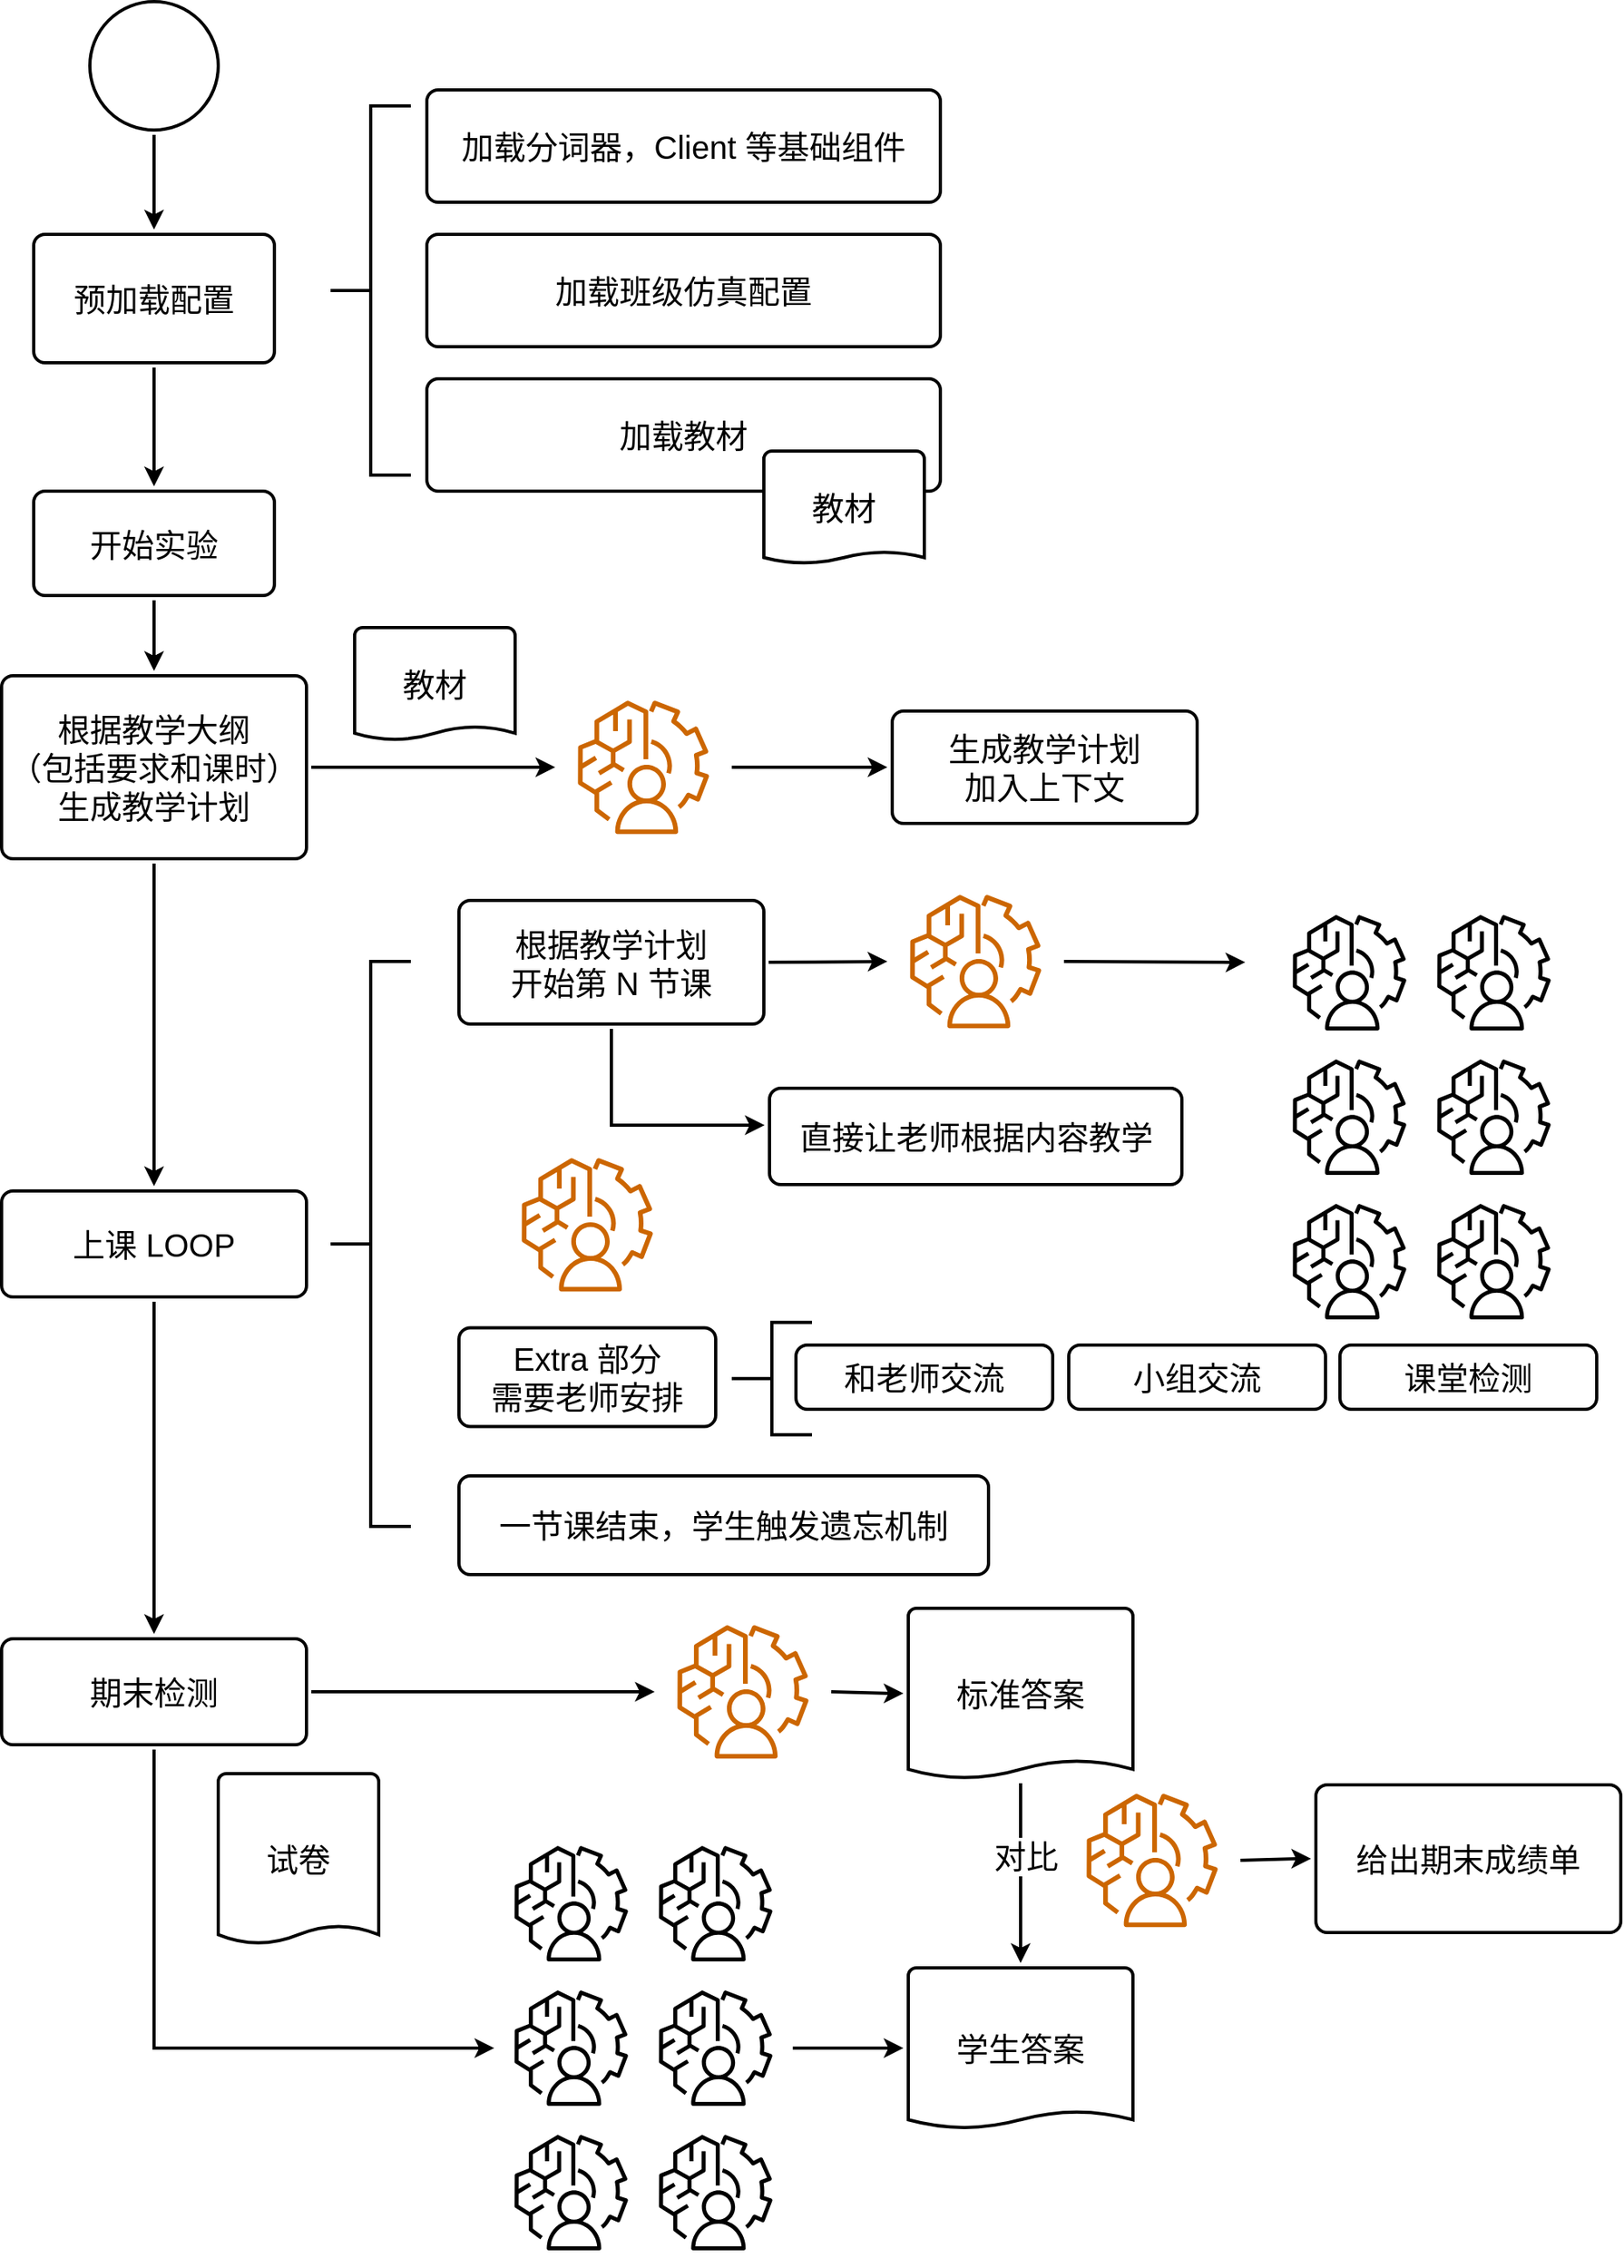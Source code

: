 <mxfile version="22.1.18" type="device">
  <diagram name="第 1 页" id="iH95evtD5dtVo_yYeKKy">
    <mxGraphModel dx="1108" dy="801" grid="1" gridSize="10" guides="1" tooltips="1" connect="1" arrows="1" fold="1" page="1" pageScale="1" pageWidth="1169" pageHeight="827" math="0" shadow="0">
      <root>
        <mxCell id="0" />
        <mxCell id="1" parent="0" />
        <mxCell id="dyWS5yzhuGQDWEe8rG2y-11" value="" style="edgeStyle=orthogonalEdgeStyle;shape=connector;rounded=0;jumpStyle=arc;orthogonalLoop=1;jettySize=auto;html=1;labelBackgroundColor=default;strokeColor=default;strokeWidth=2;align=center;verticalAlign=middle;fontFamily=Helvetica;fontSize=20;fontColor=default;endArrow=classic;sourcePerimeterSpacing=3;targetPerimeterSpacing=3;" parent="1" source="dyWS5yzhuGQDWEe8rG2y-2" target="dyWS5yzhuGQDWEe8rG2y-10" edge="1">
          <mxGeometry relative="1" as="geometry" />
        </mxCell>
        <mxCell id="dyWS5yzhuGQDWEe8rG2y-2" value="预加载配置" style="rounded=1;whiteSpace=wrap;html=1;absoluteArcSize=1;arcSize=14;strokeWidth=2;fontSize=20;" parent="1" vertex="1">
          <mxGeometry x="195" y="295" width="150" height="80" as="geometry" />
        </mxCell>
        <mxCell id="dyWS5yzhuGQDWEe8rG2y-9" style="rounded=0;orthogonalLoop=1;jettySize=auto;html=1;fontFamily=Helvetica;fontSize=20;fontColor=default;targetPerimeterSpacing=3;sourcePerimeterSpacing=3;strokeWidth=2;jumpStyle=arc;edgeStyle=orthogonalEdgeStyle;" parent="1" source="dyWS5yzhuGQDWEe8rG2y-3" target="dyWS5yzhuGQDWEe8rG2y-2" edge="1">
          <mxGeometry relative="1" as="geometry" />
        </mxCell>
        <mxCell id="dyWS5yzhuGQDWEe8rG2y-3" value="" style="strokeWidth=2;html=1;shape=mxgraph.flowchart.start_2;whiteSpace=wrap;rounded=1;strokeColor=default;align=center;verticalAlign=middle;fontFamily=Helvetica;fontSize=20;fontColor=default;fillColor=default;" parent="1" vertex="1">
          <mxGeometry x="230" y="150" width="80" height="80" as="geometry" />
        </mxCell>
        <mxCell id="dyWS5yzhuGQDWEe8rG2y-4" value="" style="strokeWidth=2;html=1;shape=mxgraph.flowchart.annotation_2;align=left;labelPosition=right;pointerEvents=1;rounded=1;strokeColor=default;verticalAlign=middle;fontFamily=Helvetica;fontSize=20;fontColor=default;fillColor=default;" parent="1" vertex="1">
          <mxGeometry x="380" y="215" width="50" height="230" as="geometry" />
        </mxCell>
        <mxCell id="dyWS5yzhuGQDWEe8rG2y-6" value="加载分词器，Client 等基础组件" style="rounded=1;whiteSpace=wrap;html=1;absoluteArcSize=1;arcSize=14;strokeWidth=2;strokeColor=default;align=center;verticalAlign=middle;fontFamily=Helvetica;fontSize=20;fontColor=default;fillColor=default;" parent="1" vertex="1">
          <mxGeometry x="440" y="205" width="320" height="70" as="geometry" />
        </mxCell>
        <mxCell id="dyWS5yzhuGQDWEe8rG2y-7" value="加载班级仿真配置" style="rounded=1;whiteSpace=wrap;html=1;absoluteArcSize=1;arcSize=14;strokeWidth=2;strokeColor=default;align=center;verticalAlign=middle;fontFamily=Helvetica;fontSize=20;fontColor=default;fillColor=default;" parent="1" vertex="1">
          <mxGeometry x="440" y="295" width="320" height="70" as="geometry" />
        </mxCell>
        <mxCell id="dyWS5yzhuGQDWEe8rG2y-8" value="加载教材" style="rounded=1;whiteSpace=wrap;html=1;absoluteArcSize=1;arcSize=14;strokeWidth=2;strokeColor=default;align=center;verticalAlign=middle;fontFamily=Helvetica;fontSize=20;fontColor=default;fillColor=default;" parent="1" vertex="1">
          <mxGeometry x="440" y="385" width="320" height="70" as="geometry" />
        </mxCell>
        <mxCell id="dyWS5yzhuGQDWEe8rG2y-23" style="edgeStyle=orthogonalEdgeStyle;shape=connector;rounded=0;jumpStyle=arc;orthogonalLoop=1;jettySize=auto;html=1;labelBackgroundColor=default;strokeColor=default;strokeWidth=2;align=center;verticalAlign=middle;fontFamily=Helvetica;fontSize=20;fontColor=default;endArrow=classic;sourcePerimeterSpacing=3;targetPerimeterSpacing=3;" parent="1" source="dyWS5yzhuGQDWEe8rG2y-10" target="dyWS5yzhuGQDWEe8rG2y-20" edge="1">
          <mxGeometry relative="1" as="geometry" />
        </mxCell>
        <mxCell id="dyWS5yzhuGQDWEe8rG2y-10" value="开始实验" style="rounded=1;whiteSpace=wrap;html=1;absoluteArcSize=1;arcSize=14;strokeWidth=2;fontSize=20;" parent="1" vertex="1">
          <mxGeometry x="195" y="455" width="150" height="65" as="geometry" />
        </mxCell>
        <mxCell id="dyWS5yzhuGQDWEe8rG2y-33" style="edgeStyle=orthogonalEdgeStyle;shape=connector;rounded=0;jumpStyle=arc;orthogonalLoop=1;jettySize=auto;html=1;labelBackgroundColor=default;strokeColor=default;strokeWidth=2;align=center;verticalAlign=middle;fontFamily=Helvetica;fontSize=20;fontColor=default;endArrow=classic;sourcePerimeterSpacing=3;targetPerimeterSpacing=3;" parent="1" source="dyWS5yzhuGQDWEe8rG2y-13" target="dyWS5yzhuGQDWEe8rG2y-32" edge="1">
          <mxGeometry relative="1" as="geometry" />
        </mxCell>
        <mxCell id="dyWS5yzhuGQDWEe8rG2y-13" value="" style="sketch=0;points=[[0,0,0],[0.25,0,0],[0.5,0,0],[0.75,0,0],[1,0,0],[0,1,0],[0.25,1,0],[0.5,1,0],[0.75,1,0],[1,1,0],[0,0.25,0],[0,0.5,0],[0,0.75,0],[1,0.25,0],[1,0.5,0],[1,0.75,0]];outlineConnect=0;fillColor=none;strokeColor=#CC6600;dashed=0;verticalLabelPosition=bottom;verticalAlign=top;align=center;html=1;fontSize=12;fontStyle=0;aspect=fixed;shape=mxgraph.aws4.resourceIcon;resIcon=mxgraph.aws4.augmented_ai;rounded=1;strokeWidth=2;fontFamily=Helvetica;" parent="1" vertex="1">
          <mxGeometry x="523" y="575" width="104" height="104" as="geometry" />
        </mxCell>
        <mxCell id="dyWS5yzhuGQDWEe8rG2y-15" value="教材" style="strokeWidth=2;html=1;shape=mxgraph.flowchart.document2;whiteSpace=wrap;size=0.12;rounded=1;strokeColor=default;align=center;verticalAlign=middle;fontFamily=Helvetica;fontSize=20;fontColor=default;fillColor=default;" parent="1" vertex="1">
          <mxGeometry x="395" y="540" width="100" height="70" as="geometry" />
        </mxCell>
        <mxCell id="dyWS5yzhuGQDWEe8rG2y-22" style="edgeStyle=orthogonalEdgeStyle;shape=connector;rounded=0;jumpStyle=arc;orthogonalLoop=1;jettySize=auto;html=1;labelBackgroundColor=default;strokeColor=default;strokeWidth=2;align=center;verticalAlign=middle;fontFamily=Helvetica;fontSize=20;fontColor=default;endArrow=classic;sourcePerimeterSpacing=3;targetPerimeterSpacing=3;" parent="1" source="dyWS5yzhuGQDWEe8rG2y-20" target="dyWS5yzhuGQDWEe8rG2y-13" edge="1">
          <mxGeometry relative="1" as="geometry" />
        </mxCell>
        <mxCell id="dyWS5yzhuGQDWEe8rG2y-26" value="" style="edgeStyle=orthogonalEdgeStyle;shape=connector;rounded=0;jumpStyle=arc;orthogonalLoop=1;jettySize=auto;html=1;labelBackgroundColor=default;strokeColor=default;strokeWidth=2;align=center;verticalAlign=middle;fontFamily=Helvetica;fontSize=20;fontColor=default;endArrow=classic;sourcePerimeterSpacing=3;targetPerimeterSpacing=3;" parent="1" source="dyWS5yzhuGQDWEe8rG2y-20" target="dyWS5yzhuGQDWEe8rG2y-25" edge="1">
          <mxGeometry relative="1" as="geometry" />
        </mxCell>
        <mxCell id="dyWS5yzhuGQDWEe8rG2y-20" value="根据教学大纲&lt;br&gt;（包括要求和课时）&lt;br&gt;生成教学计划" style="rounded=1;whiteSpace=wrap;html=1;absoluteArcSize=1;arcSize=14;strokeWidth=2;strokeColor=default;align=center;verticalAlign=middle;fontFamily=Helvetica;fontSize=20;fontColor=default;fillColor=default;" parent="1" vertex="1">
          <mxGeometry x="175" y="570" width="190" height="114" as="geometry" />
        </mxCell>
        <mxCell id="6iIc9aid8laGkIni6SoQ-16" value="" style="edgeStyle=orthogonalEdgeStyle;shape=connector;rounded=0;jumpStyle=arc;orthogonalLoop=1;jettySize=auto;html=1;labelBackgroundColor=default;strokeColor=default;strokeWidth=2;align=center;verticalAlign=middle;fontFamily=Helvetica;fontSize=20;fontColor=default;endArrow=classic;sourcePerimeterSpacing=3;targetPerimeterSpacing=3;" edge="1" parent="1" source="dyWS5yzhuGQDWEe8rG2y-25" target="6iIc9aid8laGkIni6SoQ-15">
          <mxGeometry relative="1" as="geometry" />
        </mxCell>
        <mxCell id="dyWS5yzhuGQDWEe8rG2y-25" value="上课 LOOP" style="rounded=1;whiteSpace=wrap;html=1;absoluteArcSize=1;arcSize=14;strokeWidth=2;strokeColor=default;align=center;verticalAlign=middle;fontFamily=Helvetica;fontSize=20;fontColor=default;fillColor=default;" parent="1" vertex="1">
          <mxGeometry x="175" y="891" width="190" height="66" as="geometry" />
        </mxCell>
        <mxCell id="dyWS5yzhuGQDWEe8rG2y-27" value="教材" style="strokeWidth=2;html=1;shape=mxgraph.flowchart.document2;whiteSpace=wrap;size=0.103;rounded=1;strokeColor=default;align=center;verticalAlign=middle;fontFamily=Helvetica;fontSize=20;fontColor=default;fillColor=default;" parent="1" vertex="1">
          <mxGeometry x="650" y="430" width="100" height="70" as="geometry" />
        </mxCell>
        <mxCell id="dyWS5yzhuGQDWEe8rG2y-28" value="" style="strokeWidth=2;html=1;shape=mxgraph.flowchart.annotation_2;align=left;labelPosition=right;pointerEvents=1;rounded=1;strokeColor=default;verticalAlign=middle;fontFamily=Helvetica;fontSize=20;fontColor=default;fillColor=default;" parent="1" vertex="1">
          <mxGeometry x="380" y="748" width="50" height="352" as="geometry" />
        </mxCell>
        <mxCell id="dyWS5yzhuGQDWEe8rG2y-41" style="edgeStyle=orthogonalEdgeStyle;shape=connector;rounded=0;jumpStyle=arc;orthogonalLoop=1;jettySize=auto;html=1;labelBackgroundColor=default;strokeColor=default;strokeWidth=2;align=center;verticalAlign=middle;fontFamily=Helvetica;fontSize=20;fontColor=default;endArrow=classic;sourcePerimeterSpacing=3;targetPerimeterSpacing=3;" parent="1" source="dyWS5yzhuGQDWEe8rG2y-42" edge="1">
          <mxGeometry relative="1" as="geometry">
            <mxPoint x="950" y="748.5" as="targetPoint" />
            <mxPoint x="817" y="748" as="sourcePoint" />
          </mxGeometry>
        </mxCell>
        <mxCell id="dyWS5yzhuGQDWEe8rG2y-34" style="edgeStyle=orthogonalEdgeStyle;shape=connector;rounded=0;jumpStyle=arc;orthogonalLoop=1;jettySize=auto;html=1;labelBackgroundColor=default;strokeColor=default;strokeWidth=2;align=center;verticalAlign=middle;fontFamily=Helvetica;fontSize=20;fontColor=default;endArrow=classic;sourcePerimeterSpacing=3;targetPerimeterSpacing=3;" parent="1" source="dyWS5yzhuGQDWEe8rG2y-31" target="dyWS5yzhuGQDWEe8rG2y-42" edge="1">
          <mxGeometry relative="1" as="geometry">
            <mxPoint x="707" y="748" as="targetPoint" />
          </mxGeometry>
        </mxCell>
        <mxCell id="6iIc9aid8laGkIni6SoQ-2" style="edgeStyle=orthogonalEdgeStyle;shape=connector;rounded=0;jumpStyle=arc;orthogonalLoop=1;jettySize=auto;html=1;labelBackgroundColor=default;strokeColor=default;strokeWidth=2;align=center;verticalAlign=middle;fontFamily=Helvetica;fontSize=20;fontColor=default;endArrow=classic;sourcePerimeterSpacing=3;targetPerimeterSpacing=3;" edge="1" parent="1" source="dyWS5yzhuGQDWEe8rG2y-31" target="dyWS5yzhuGQDWEe8rG2y-44">
          <mxGeometry relative="1" as="geometry">
            <Array as="points">
              <mxPoint x="555" y="850" />
            </Array>
          </mxGeometry>
        </mxCell>
        <mxCell id="dyWS5yzhuGQDWEe8rG2y-31" value="根据教学计划&lt;br&gt;开始第 N 节课" style="rounded=1;whiteSpace=wrap;html=1;absoluteArcSize=1;arcSize=14;strokeWidth=2;strokeColor=default;align=center;verticalAlign=middle;fontFamily=Helvetica;fontSize=20;fontColor=default;fillColor=default;" parent="1" vertex="1">
          <mxGeometry x="460" y="710" width="190" height="77" as="geometry" />
        </mxCell>
        <mxCell id="dyWS5yzhuGQDWEe8rG2y-32" value="生成教学计划&lt;br&gt;加入上下文" style="rounded=1;whiteSpace=wrap;html=1;absoluteArcSize=1;arcSize=14;strokeWidth=2;strokeColor=default;align=center;verticalAlign=middle;fontFamily=Helvetica;fontSize=20;fontColor=default;fillColor=default;" parent="1" vertex="1">
          <mxGeometry x="730" y="592" width="190" height="70" as="geometry" />
        </mxCell>
        <mxCell id="dyWS5yzhuGQDWEe8rG2y-35" value="" style="sketch=0;points=[[0,0,0],[0.25,0,0],[0.5,0,0],[0.75,0,0],[1,0,0],[0,1,0],[0.25,1,0],[0.5,1,0],[0.75,1,0],[1,1,0],[0,0.25,0],[0,0.5,0],[0,0.75,0],[1,0.25,0],[1,0.5,0],[1,0.75,0]];outlineConnect=0;fillColor=none;strokeColor=#000000;dashed=0;verticalLabelPosition=bottom;verticalAlign=top;align=center;html=1;fontSize=12;fontStyle=0;aspect=fixed;shape=mxgraph.aws4.resourceIcon;resIcon=mxgraph.aws4.augmented_ai;rounded=1;strokeWidth=2;fontFamily=Helvetica;" parent="1" vertex="1">
          <mxGeometry x="1060" y="710" width="90" height="90" as="geometry" />
        </mxCell>
        <mxCell id="dyWS5yzhuGQDWEe8rG2y-36" value="" style="sketch=0;points=[[0,0,0],[0.25,0,0],[0.5,0,0],[0.75,0,0],[1,0,0],[0,1,0],[0.25,1,0],[0.5,1,0],[0.75,1,0],[1,1,0],[0,0.25,0],[0,0.5,0],[0,0.75,0],[1,0.25,0],[1,0.5,0],[1,0.75,0]];outlineConnect=0;fillColor=none;strokeColor=#000000;dashed=0;verticalLabelPosition=bottom;verticalAlign=top;align=center;html=1;fontSize=12;fontStyle=0;aspect=fixed;shape=mxgraph.aws4.resourceIcon;resIcon=mxgraph.aws4.augmented_ai;rounded=1;strokeWidth=2;fontFamily=Helvetica;" parent="1" vertex="1">
          <mxGeometry x="970" y="710" width="90" height="90" as="geometry" />
        </mxCell>
        <mxCell id="dyWS5yzhuGQDWEe8rG2y-37" value="" style="sketch=0;points=[[0,0,0],[0.25,0,0],[0.5,0,0],[0.75,0,0],[1,0,0],[0,1,0],[0.25,1,0],[0.5,1,0],[0.75,1,0],[1,1,0],[0,0.25,0],[0,0.5,0],[0,0.75,0],[1,0.25,0],[1,0.5,0],[1,0.75,0]];outlineConnect=0;fillColor=none;strokeColor=#000000;dashed=0;verticalLabelPosition=bottom;verticalAlign=top;align=center;html=1;fontSize=12;fontStyle=0;aspect=fixed;shape=mxgraph.aws4.resourceIcon;resIcon=mxgraph.aws4.augmented_ai;rounded=1;strokeWidth=2;fontFamily=Helvetica;" parent="1" vertex="1">
          <mxGeometry x="1060" y="890" width="90" height="90" as="geometry" />
        </mxCell>
        <mxCell id="dyWS5yzhuGQDWEe8rG2y-38" value="" style="sketch=0;points=[[0,0,0],[0.25,0,0],[0.5,0,0],[0.75,0,0],[1,0,0],[0,1,0],[0.25,1,0],[0.5,1,0],[0.75,1,0],[1,1,0],[0,0.25,0],[0,0.5,0],[0,0.75,0],[1,0.25,0],[1,0.5,0],[1,0.75,0]];outlineConnect=0;fillColor=none;strokeColor=#000000;dashed=0;verticalLabelPosition=bottom;verticalAlign=top;align=center;html=1;fontSize=12;fontStyle=0;aspect=fixed;shape=mxgraph.aws4.resourceIcon;resIcon=mxgraph.aws4.augmented_ai;rounded=1;strokeWidth=2;fontFamily=Helvetica;" parent="1" vertex="1">
          <mxGeometry x="1060" y="800" width="90" height="90" as="geometry" />
        </mxCell>
        <mxCell id="dyWS5yzhuGQDWEe8rG2y-39" value="" style="sketch=0;points=[[0,0,0],[0.25,0,0],[0.5,0,0],[0.75,0,0],[1,0,0],[0,1,0],[0.25,1,0],[0.5,1,0],[0.75,1,0],[1,1,0],[0,0.25,0],[0,0.5,0],[0,0.75,0],[1,0.25,0],[1,0.5,0],[1,0.75,0]];outlineConnect=0;fillColor=none;strokeColor=#000000;dashed=0;verticalLabelPosition=bottom;verticalAlign=top;align=center;html=1;fontSize=12;fontStyle=0;aspect=fixed;shape=mxgraph.aws4.resourceIcon;resIcon=mxgraph.aws4.augmented_ai;rounded=1;strokeWidth=2;fontFamily=Helvetica;" parent="1" vertex="1">
          <mxGeometry x="970" y="800" width="90" height="90" as="geometry" />
        </mxCell>
        <mxCell id="dyWS5yzhuGQDWEe8rG2y-40" value="" style="sketch=0;points=[[0,0,0],[0.25,0,0],[0.5,0,0],[0.75,0,0],[1,0,0],[0,1,0],[0.25,1,0],[0.5,1,0],[0.75,1,0],[1,1,0],[0,0.25,0],[0,0.5,0],[0,0.75,0],[1,0.25,0],[1,0.5,0],[1,0.75,0]];outlineConnect=0;fillColor=none;strokeColor=#000000;dashed=0;verticalLabelPosition=bottom;verticalAlign=top;align=center;html=1;fontSize=12;fontStyle=0;aspect=fixed;shape=mxgraph.aws4.resourceIcon;resIcon=mxgraph.aws4.augmented_ai;rounded=1;strokeWidth=2;fontFamily=Helvetica;" parent="1" vertex="1">
          <mxGeometry x="970" y="890" width="90" height="90" as="geometry" />
        </mxCell>
        <mxCell id="dyWS5yzhuGQDWEe8rG2y-42" value="" style="sketch=0;points=[[0,0,0],[0.25,0,0],[0.5,0,0],[0.75,0,0],[1,0,0],[0,1,0],[0.25,1,0],[0.5,1,0],[0.75,1,0],[1,1,0],[0,0.25,0],[0,0.5,0],[0,0.75,0],[1,0.25,0],[1,0.5,0],[1,0.75,0]];outlineConnect=0;fillColor=none;strokeColor=#CC6600;dashed=0;verticalLabelPosition=bottom;verticalAlign=top;align=center;html=1;fontSize=12;fontStyle=0;aspect=fixed;shape=mxgraph.aws4.resourceIcon;resIcon=mxgraph.aws4.augmented_ai;rounded=1;strokeWidth=2;fontFamily=Helvetica;" parent="1" vertex="1">
          <mxGeometry x="730" y="696" width="104" height="104" as="geometry" />
        </mxCell>
        <mxCell id="dyWS5yzhuGQDWEe8rG2y-44" value="直接让老师根据内容教学" style="rounded=1;whiteSpace=wrap;html=1;absoluteArcSize=1;arcSize=14;strokeWidth=2;strokeColor=default;align=center;verticalAlign=middle;fontFamily=Helvetica;fontSize=20;fontColor=default;fillColor=default;" parent="1" vertex="1">
          <mxGeometry x="653.5" y="827" width="257" height="60" as="geometry" />
        </mxCell>
        <mxCell id="6iIc9aid8laGkIni6SoQ-6" value="Extra 部分&lt;br&gt;需要老师安排" style="rounded=1;whiteSpace=wrap;html=1;absoluteArcSize=1;arcSize=14;strokeWidth=2;strokeColor=default;align=center;verticalAlign=middle;fontFamily=Helvetica;fontSize=20;fontColor=default;fillColor=default;" vertex="1" parent="1">
          <mxGeometry x="460" y="976.25" width="160" height="61.5" as="geometry" />
        </mxCell>
        <mxCell id="6iIc9aid8laGkIni6SoQ-7" value="" style="strokeWidth=2;html=1;shape=mxgraph.flowchart.annotation_2;align=left;labelPosition=right;pointerEvents=1;rounded=1;strokeColor=default;verticalAlign=middle;fontFamily=Helvetica;fontSize=20;fontColor=default;fillColor=default;" vertex="1" parent="1">
          <mxGeometry x="630" y="972.88" width="50" height="70" as="geometry" />
        </mxCell>
        <mxCell id="6iIc9aid8laGkIni6SoQ-8" value="小组交流" style="rounded=1;whiteSpace=wrap;html=1;absoluteArcSize=1;arcSize=14;strokeWidth=2;strokeColor=default;align=center;verticalAlign=middle;fontFamily=Helvetica;fontSize=20;fontColor=default;fillColor=default;" vertex="1" parent="1">
          <mxGeometry x="840" y="987" width="160" height="40" as="geometry" />
        </mxCell>
        <mxCell id="6iIc9aid8laGkIni6SoQ-9" value="和老师交流" style="rounded=1;whiteSpace=wrap;html=1;absoluteArcSize=1;arcSize=14;strokeWidth=2;strokeColor=default;align=center;verticalAlign=middle;fontFamily=Helvetica;fontSize=20;fontColor=default;fillColor=default;" vertex="1" parent="1">
          <mxGeometry x="670" y="987" width="160" height="40" as="geometry" />
        </mxCell>
        <mxCell id="6iIc9aid8laGkIni6SoQ-10" value="课堂检测" style="rounded=1;whiteSpace=wrap;html=1;absoluteArcSize=1;arcSize=14;strokeWidth=2;strokeColor=default;align=center;verticalAlign=middle;fontFamily=Helvetica;fontSize=20;fontColor=default;fillColor=default;" vertex="1" parent="1">
          <mxGeometry x="1009" y="987.0" width="160" height="40" as="geometry" />
        </mxCell>
        <mxCell id="6iIc9aid8laGkIni6SoQ-11" value="" style="sketch=0;points=[[0,0,0],[0.25,0,0],[0.5,0,0],[0.75,0,0],[1,0,0],[0,1,0],[0.25,1,0],[0.5,1,0],[0.75,1,0],[1,1,0],[0,0.25,0],[0,0.5,0],[0,0.75,0],[1,0.25,0],[1,0.5,0],[1,0.75,0]];outlineConnect=0;fillColor=none;strokeColor=#CC6600;dashed=0;verticalLabelPosition=bottom;verticalAlign=top;align=center;html=1;fontSize=12;fontStyle=0;aspect=fixed;shape=mxgraph.aws4.resourceIcon;resIcon=mxgraph.aws4.augmented_ai;rounded=1;strokeWidth=2;fontFamily=Helvetica;" vertex="1" parent="1">
          <mxGeometry x="488" y="860" width="104" height="104" as="geometry" />
        </mxCell>
        <mxCell id="6iIc9aid8laGkIni6SoQ-12" value="一节课结束，学生触发遗忘机制" style="rounded=1;whiteSpace=wrap;html=1;absoluteArcSize=1;arcSize=14;strokeWidth=2;strokeColor=default;align=center;verticalAlign=middle;fontFamily=Helvetica;fontSize=20;fontColor=default;fillColor=default;" vertex="1" parent="1">
          <mxGeometry x="460" y="1068.5" width="330" height="61.5" as="geometry" />
        </mxCell>
        <mxCell id="6iIc9aid8laGkIni6SoQ-26" style="edgeStyle=orthogonalEdgeStyle;shape=connector;rounded=0;jumpStyle=arc;orthogonalLoop=1;jettySize=auto;html=1;labelBackgroundColor=default;strokeColor=default;strokeWidth=2;align=center;verticalAlign=middle;fontFamily=Helvetica;fontSize=20;fontColor=default;endArrow=classic;sourcePerimeterSpacing=3;targetPerimeterSpacing=3;" edge="1" parent="1" source="6iIc9aid8laGkIni6SoQ-15" target="6iIc9aid8laGkIni6SoQ-23">
          <mxGeometry relative="1" as="geometry" />
        </mxCell>
        <mxCell id="6iIc9aid8laGkIni6SoQ-30" style="edgeStyle=orthogonalEdgeStyle;shape=connector;rounded=0;jumpStyle=arc;orthogonalLoop=1;jettySize=auto;html=1;labelBackgroundColor=default;strokeColor=default;strokeWidth=2;align=center;verticalAlign=middle;fontFamily=Helvetica;fontSize=20;fontColor=default;endArrow=classic;sourcePerimeterSpacing=3;targetPerimeterSpacing=3;" edge="1" parent="1" source="6iIc9aid8laGkIni6SoQ-15" target="6iIc9aid8laGkIni6SoQ-21">
          <mxGeometry relative="1" as="geometry">
            <Array as="points">
              <mxPoint x="270" y="1425" />
            </Array>
          </mxGeometry>
        </mxCell>
        <mxCell id="6iIc9aid8laGkIni6SoQ-15" value="期末检测" style="rounded=1;whiteSpace=wrap;html=1;absoluteArcSize=1;arcSize=14;strokeWidth=2;strokeColor=default;align=center;verticalAlign=middle;fontFamily=Helvetica;fontSize=20;fontColor=default;fillColor=default;" vertex="1" parent="1">
          <mxGeometry x="175" y="1170" width="190" height="66" as="geometry" />
        </mxCell>
        <mxCell id="6iIc9aid8laGkIni6SoQ-17" value="" style="sketch=0;points=[[0,0,0],[0.25,0,0],[0.5,0,0],[0.75,0,0],[1,0,0],[0,1,0],[0.25,1,0],[0.5,1,0],[0.75,1,0],[1,1,0],[0,0.25,0],[0,0.5,0],[0,0.75,0],[1,0.25,0],[1,0.5,0],[1,0.75,0]];outlineConnect=0;fillColor=none;strokeColor=#000000;dashed=0;verticalLabelPosition=bottom;verticalAlign=top;align=center;html=1;fontSize=12;fontStyle=0;aspect=fixed;shape=mxgraph.aws4.resourceIcon;resIcon=mxgraph.aws4.augmented_ai;rounded=1;strokeWidth=2;fontFamily=Helvetica;" vertex="1" parent="1">
          <mxGeometry x="575" y="1290" width="90" height="90" as="geometry" />
        </mxCell>
        <mxCell id="6iIc9aid8laGkIni6SoQ-18" value="" style="sketch=0;points=[[0,0,0],[0.25,0,0],[0.5,0,0],[0.75,0,0],[1,0,0],[0,1,0],[0.25,1,0],[0.5,1,0],[0.75,1,0],[1,1,0],[0,0.25,0],[0,0.5,0],[0,0.75,0],[1,0.25,0],[1,0.5,0],[1,0.75,0]];outlineConnect=0;fillColor=none;strokeColor=#000000;dashed=0;verticalLabelPosition=bottom;verticalAlign=top;align=center;html=1;fontSize=12;fontStyle=0;aspect=fixed;shape=mxgraph.aws4.resourceIcon;resIcon=mxgraph.aws4.augmented_ai;rounded=1;strokeWidth=2;fontFamily=Helvetica;" vertex="1" parent="1">
          <mxGeometry x="485" y="1290" width="90" height="90" as="geometry" />
        </mxCell>
        <mxCell id="6iIc9aid8laGkIni6SoQ-19" value="" style="sketch=0;points=[[0,0,0],[0.25,0,0],[0.5,0,0],[0.75,0,0],[1,0,0],[0,1,0],[0.25,1,0],[0.5,1,0],[0.75,1,0],[1,1,0],[0,0.25,0],[0,0.5,0],[0,0.75,0],[1,0.25,0],[1,0.5,0],[1,0.75,0]];outlineConnect=0;fillColor=none;strokeColor=#000000;dashed=0;verticalLabelPosition=bottom;verticalAlign=top;align=center;html=1;fontSize=12;fontStyle=0;aspect=fixed;shape=mxgraph.aws4.resourceIcon;resIcon=mxgraph.aws4.augmented_ai;rounded=1;strokeWidth=2;fontFamily=Helvetica;" vertex="1" parent="1">
          <mxGeometry x="575" y="1470" width="90" height="90" as="geometry" />
        </mxCell>
        <mxCell id="6iIc9aid8laGkIni6SoQ-36" style="edgeStyle=orthogonalEdgeStyle;shape=connector;rounded=0;jumpStyle=arc;orthogonalLoop=1;jettySize=auto;html=1;labelBackgroundColor=default;strokeColor=default;strokeWidth=2;align=center;verticalAlign=middle;fontFamily=Helvetica;fontSize=20;fontColor=default;endArrow=classic;sourcePerimeterSpacing=3;targetPerimeterSpacing=3;" edge="1" parent="1" source="6iIc9aid8laGkIni6SoQ-20" target="6iIc9aid8laGkIni6SoQ-35">
          <mxGeometry relative="1" as="geometry" />
        </mxCell>
        <mxCell id="6iIc9aid8laGkIni6SoQ-20" value="" style="sketch=0;points=[[0,0,0],[0.25,0,0],[0.5,0,0],[0.75,0,0],[1,0,0],[0,1,0],[0.25,1,0],[0.5,1,0],[0.75,1,0],[1,1,0],[0,0.25,0],[0,0.5,0],[0,0.75,0],[1,0.25,0],[1,0.5,0],[1,0.75,0]];outlineConnect=0;fillColor=none;strokeColor=#000000;dashed=0;verticalLabelPosition=bottom;verticalAlign=top;align=center;html=1;fontSize=12;fontStyle=0;aspect=fixed;shape=mxgraph.aws4.resourceIcon;resIcon=mxgraph.aws4.augmented_ai;rounded=1;strokeWidth=2;fontFamily=Helvetica;" vertex="1" parent="1">
          <mxGeometry x="575" y="1380" width="90" height="90" as="geometry" />
        </mxCell>
        <mxCell id="6iIc9aid8laGkIni6SoQ-21" value="" style="sketch=0;points=[[0,0,0],[0.25,0,0],[0.5,0,0],[0.75,0,0],[1,0,0],[0,1,0],[0.25,1,0],[0.5,1,0],[0.75,1,0],[1,1,0],[0,0.25,0],[0,0.5,0],[0,0.75,0],[1,0.25,0],[1,0.5,0],[1,0.75,0]];outlineConnect=0;fillColor=none;strokeColor=#000000;dashed=0;verticalLabelPosition=bottom;verticalAlign=top;align=center;html=1;fontSize=12;fontStyle=0;aspect=fixed;shape=mxgraph.aws4.resourceIcon;resIcon=mxgraph.aws4.augmented_ai;rounded=1;strokeWidth=2;fontFamily=Helvetica;" vertex="1" parent="1">
          <mxGeometry x="485" y="1380" width="90" height="90" as="geometry" />
        </mxCell>
        <mxCell id="6iIc9aid8laGkIni6SoQ-22" value="" style="sketch=0;points=[[0,0,0],[0.25,0,0],[0.5,0,0],[0.75,0,0],[1,0,0],[0,1,0],[0.25,1,0],[0.5,1,0],[0.75,1,0],[1,1,0],[0,0.25,0],[0,0.5,0],[0,0.75,0],[1,0.25,0],[1,0.5,0],[1,0.75,0]];outlineConnect=0;fillColor=none;strokeColor=#000000;dashed=0;verticalLabelPosition=bottom;verticalAlign=top;align=center;html=1;fontSize=12;fontStyle=0;aspect=fixed;shape=mxgraph.aws4.resourceIcon;resIcon=mxgraph.aws4.augmented_ai;rounded=1;strokeWidth=2;fontFamily=Helvetica;" vertex="1" parent="1">
          <mxGeometry x="485" y="1470" width="90" height="90" as="geometry" />
        </mxCell>
        <mxCell id="6iIc9aid8laGkIni6SoQ-32" style="edgeStyle=orthogonalEdgeStyle;shape=connector;rounded=0;jumpStyle=arc;orthogonalLoop=1;jettySize=auto;html=1;labelBackgroundColor=default;strokeColor=default;strokeWidth=2;align=center;verticalAlign=middle;fontFamily=Helvetica;fontSize=20;fontColor=default;endArrow=classic;sourcePerimeterSpacing=3;targetPerimeterSpacing=3;" edge="1" parent="1" source="6iIc9aid8laGkIni6SoQ-23" target="6iIc9aid8laGkIni6SoQ-31">
          <mxGeometry relative="1" as="geometry" />
        </mxCell>
        <mxCell id="6iIc9aid8laGkIni6SoQ-23" value="" style="sketch=0;points=[[0,0,0],[0.25,0,0],[0.5,0,0],[0.75,0,0],[1,0,0],[0,1,0],[0.25,1,0],[0.5,1,0],[0.75,1,0],[1,1,0],[0,0.25,0],[0,0.5,0],[0,0.75,0],[1,0.25,0],[1,0.5,0],[1,0.75,0]];outlineConnect=0;fillColor=none;strokeColor=#CC6600;dashed=0;verticalLabelPosition=bottom;verticalAlign=top;align=center;html=1;fontSize=12;fontStyle=0;aspect=fixed;shape=mxgraph.aws4.resourceIcon;resIcon=mxgraph.aws4.augmented_ai;rounded=1;strokeWidth=2;fontFamily=Helvetica;" vertex="1" parent="1">
          <mxGeometry x="585" y="1151" width="104" height="104" as="geometry" />
        </mxCell>
        <mxCell id="6iIc9aid8laGkIni6SoQ-25" value="试卷" style="strokeWidth=2;html=1;shape=mxgraph.flowchart.document2;whiteSpace=wrap;size=0.107;rounded=1;strokeColor=default;align=center;verticalAlign=middle;fontFamily=Helvetica;fontSize=20;fontColor=default;fillColor=default;" vertex="1" parent="1">
          <mxGeometry x="310" y="1254" width="100" height="106" as="geometry" />
        </mxCell>
        <mxCell id="6iIc9aid8laGkIni6SoQ-37" style="edgeStyle=orthogonalEdgeStyle;shape=connector;rounded=0;jumpStyle=arc;orthogonalLoop=1;jettySize=auto;html=1;labelBackgroundColor=default;strokeColor=default;strokeWidth=2;align=center;verticalAlign=middle;fontFamily=Helvetica;fontSize=20;fontColor=default;endArrow=classic;sourcePerimeterSpacing=3;targetPerimeterSpacing=3;" edge="1" parent="1" source="6iIc9aid8laGkIni6SoQ-31" target="6iIc9aid8laGkIni6SoQ-35">
          <mxGeometry relative="1" as="geometry" />
        </mxCell>
        <mxCell id="6iIc9aid8laGkIni6SoQ-38" value="对比" style="edgeLabel;html=1;align=center;verticalAlign=middle;resizable=0;points=[];fontSize=20;fontFamily=Helvetica;fontColor=default;" vertex="1" connectable="0" parent="6iIc9aid8laGkIni6SoQ-37">
          <mxGeometry x="-0.193" y="3" relative="1" as="geometry">
            <mxPoint as="offset" />
          </mxGeometry>
        </mxCell>
        <mxCell id="6iIc9aid8laGkIni6SoQ-31" value="标准答案" style="strokeWidth=2;html=1;shape=mxgraph.flowchart.document2;whiteSpace=wrap;size=0.107;rounded=1;strokeColor=default;align=center;verticalAlign=middle;fontFamily=Helvetica;fontSize=20;fontColor=default;fillColor=default;" vertex="1" parent="1">
          <mxGeometry x="740" y="1151" width="140" height="106" as="geometry" />
        </mxCell>
        <mxCell id="6iIc9aid8laGkIni6SoQ-35" value="学生答案" style="strokeWidth=2;html=1;shape=mxgraph.flowchart.document2;whiteSpace=wrap;size=0.107;rounded=1;strokeColor=default;align=center;verticalAlign=middle;fontFamily=Helvetica;fontSize=20;fontColor=default;fillColor=default;" vertex="1" parent="1">
          <mxGeometry x="740" y="1375" width="140" height="100" as="geometry" />
        </mxCell>
        <mxCell id="6iIc9aid8laGkIni6SoQ-43" style="edgeStyle=orthogonalEdgeStyle;shape=connector;rounded=0;jumpStyle=arc;orthogonalLoop=1;jettySize=auto;html=1;labelBackgroundColor=default;strokeColor=default;strokeWidth=2;align=center;verticalAlign=middle;fontFamily=Helvetica;fontSize=20;fontColor=default;endArrow=classic;sourcePerimeterSpacing=3;targetPerimeterSpacing=3;" edge="1" parent="1" source="6iIc9aid8laGkIni6SoQ-40" target="6iIc9aid8laGkIni6SoQ-42">
          <mxGeometry relative="1" as="geometry" />
        </mxCell>
        <mxCell id="6iIc9aid8laGkIni6SoQ-40" value="" style="sketch=0;points=[[0,0,0],[0.25,0,0],[0.5,0,0],[0.75,0,0],[1,0,0],[0,1,0],[0.25,1,0],[0.5,1,0],[0.75,1,0],[1,1,0],[0,0.25,0],[0,0.5,0],[0,0.75,0],[1,0.25,0],[1,0.5,0],[1,0.75,0]];outlineConnect=0;fillColor=none;strokeColor=#CC6600;dashed=0;verticalLabelPosition=bottom;verticalAlign=top;align=center;html=1;fontSize=12;fontStyle=0;aspect=fixed;shape=mxgraph.aws4.resourceIcon;resIcon=mxgraph.aws4.augmented_ai;rounded=1;strokeWidth=2;fontFamily=Helvetica;" vertex="1" parent="1">
          <mxGeometry x="840" y="1256" width="104" height="104" as="geometry" />
        </mxCell>
        <mxCell id="6iIc9aid8laGkIni6SoQ-42" value="给出期末成绩单" style="rounded=1;whiteSpace=wrap;html=1;absoluteArcSize=1;arcSize=14;strokeWidth=2;strokeColor=default;align=center;verticalAlign=middle;fontFamily=Helvetica;fontSize=20;fontColor=default;fillColor=default;" vertex="1" parent="1">
          <mxGeometry x="994" y="1261" width="190" height="92" as="geometry" />
        </mxCell>
      </root>
    </mxGraphModel>
  </diagram>
</mxfile>
